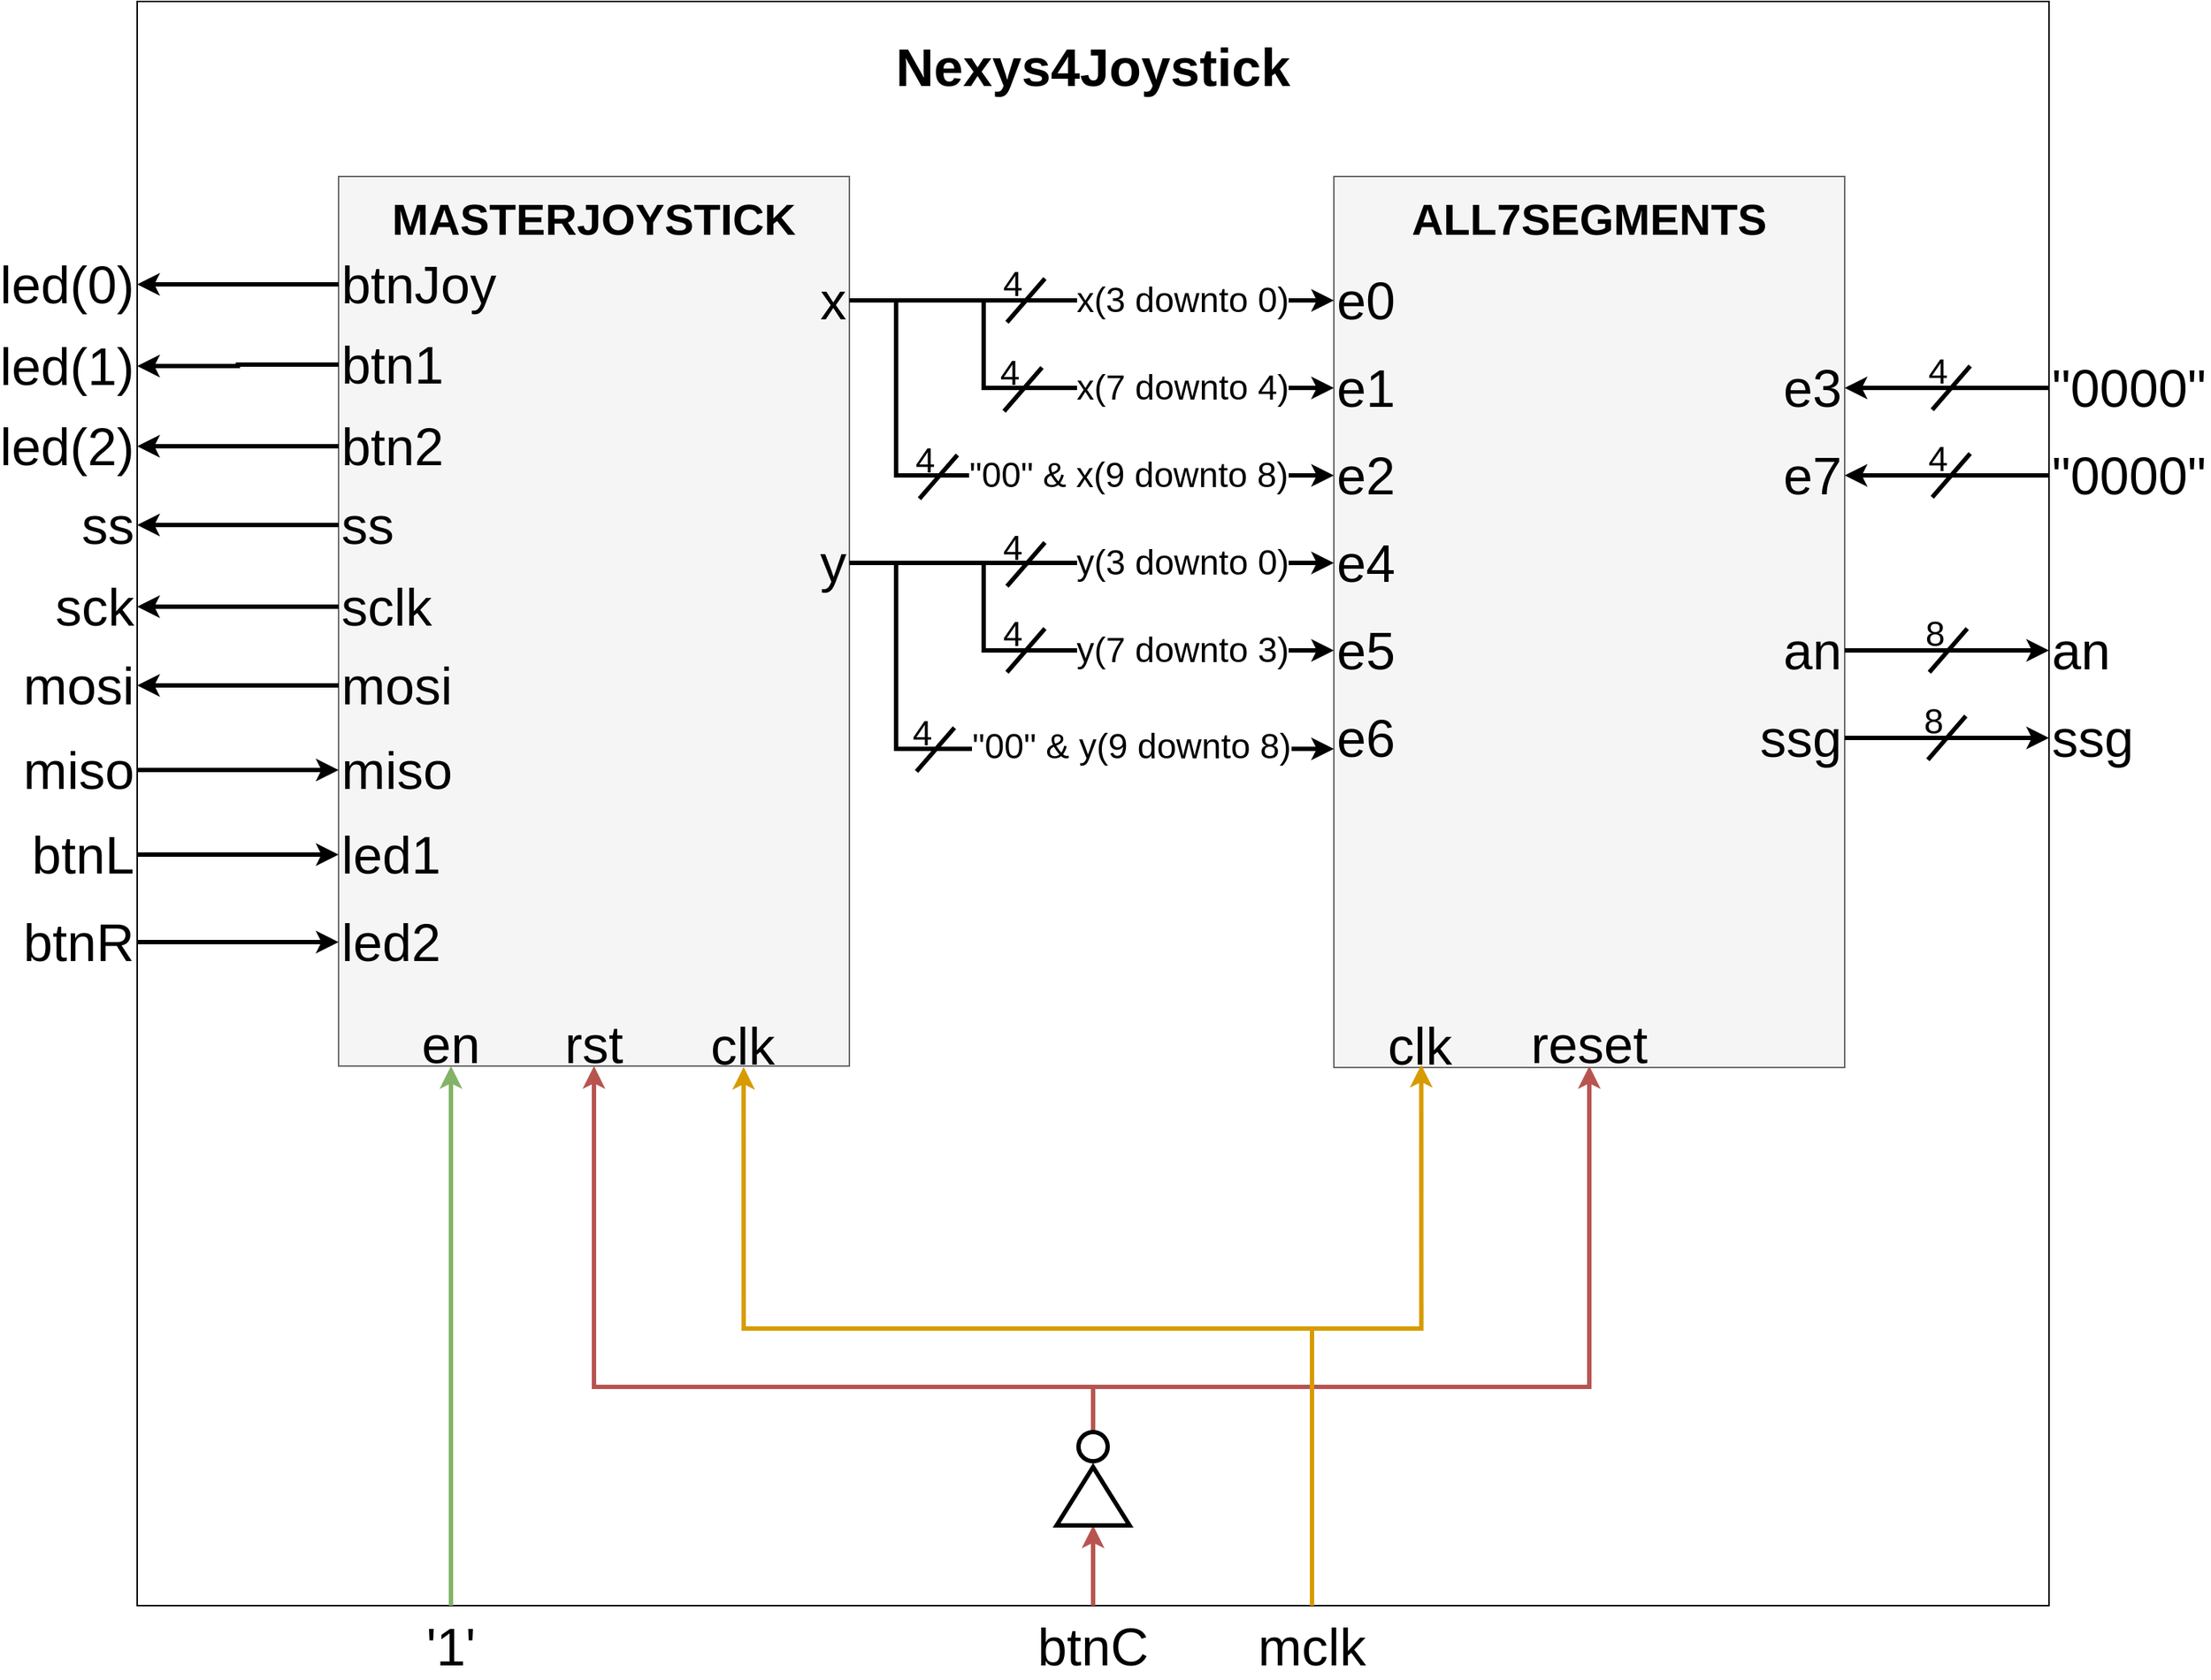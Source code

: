 <mxfile version="15.1.2" type="device"><diagram id="0JZVeaBaCOqlzvXXIvph" name="Page-1"><mxGraphModel dx="3374" dy="1416" grid="1" gridSize="10" guides="1" tooltips="1" connect="1" arrows="1" fold="1" page="1" pageScale="1" pageWidth="850" pageHeight="1100" math="0" shadow="0"><root><mxCell id="0"/><mxCell id="1" parent="0"/><mxCell id="cUt4oaNHNTOX0ARGTaPh-2" value="" style="rounded=0;whiteSpace=wrap;html=1;" vertex="1" parent="1"><mxGeometry x="-460" width="1310" height="1100" as="geometry"/></mxCell><mxCell id="cUt4oaNHNTOX0ARGTaPh-3" value="&lt;b&gt;&lt;font style=&quot;font-size: 36px&quot;&gt;Nexys4Joystick&lt;/font&gt;&lt;/b&gt;" style="text;html=1;strokeColor=none;fillColor=none;align=center;verticalAlign=middle;whiteSpace=wrap;rounded=0;" vertex="1" parent="1"><mxGeometry x="10" y="20" width="370" height="50" as="geometry"/></mxCell><mxCell id="cUt4oaNHNTOX0ARGTaPh-4" value="" style="rounded=0;whiteSpace=wrap;html=1;fillColor=#f5f5f5;strokeColor=#666666;fontColor=#333333;" vertex="1" parent="1"><mxGeometry x="-322" y="120" width="350" height="610" as="geometry"/></mxCell><mxCell id="cUt4oaNHNTOX0ARGTaPh-5" value="&lt;font size=&quot;1&quot;&gt;&lt;b style=&quot;font-size: 30px&quot;&gt;MASTERJOYSTICK&lt;/b&gt;&lt;/font&gt;" style="text;html=1;strokeColor=none;fillColor=none;align=center;verticalAlign=bottom;whiteSpace=wrap;rounded=0;" vertex="1" parent="1"><mxGeometry x="-322" y="120" width="350" height="50" as="geometry"/></mxCell><mxCell id="cUt4oaNHNTOX0ARGTaPh-6" value="" style="rounded=0;whiteSpace=wrap;html=1;fillColor=#f5f5f5;strokeColor=#666666;fontColor=#333333;" vertex="1" parent="1"><mxGeometry x="360" y="120" width="350" height="611" as="geometry"/></mxCell><mxCell id="cUt4oaNHNTOX0ARGTaPh-7" value="&lt;font size=&quot;1&quot;&gt;&lt;b style=&quot;font-size: 30px&quot;&gt;ALL7SEGMENTS&lt;/b&gt;&lt;/font&gt;" style="text;html=1;strokeColor=none;fillColor=none;align=center;verticalAlign=bottom;whiteSpace=wrap;rounded=0;" vertex="1" parent="1"><mxGeometry x="360" y="120" width="350" height="50" as="geometry"/></mxCell><mxCell id="cUt4oaNHNTOX0ARGTaPh-14" value="reset" style="text;html=1;strokeColor=none;fillColor=none;align=center;verticalAlign=middle;whiteSpace=wrap;rounded=0;fontSize=36;" vertex="1" parent="1"><mxGeometry x="490" y="700" width="90" height="30" as="geometry"/></mxCell><mxCell id="cUt4oaNHNTOX0ARGTaPh-15" value="rst" style="text;html=1;strokeColor=none;fillColor=none;align=center;verticalAlign=middle;whiteSpace=wrap;rounded=0;fontSize=36;" vertex="1" parent="1"><mxGeometry x="-192" y="700" width="90" height="30" as="geometry"/></mxCell><mxCell id="cUt4oaNHNTOX0ARGTaPh-19" style="edgeStyle=orthogonalEdgeStyle;rounded=0;orthogonalLoop=1;jettySize=auto;html=1;entryX=0;entryY=0.5;entryDx=0;entryDy=0;strokeWidth=3;fillColor=#f8cecc;strokeColor=#b85450;" edge="1" parent="1" source="cUt4oaNHNTOX0ARGTaPh-16" target="cUt4oaNHNTOX0ARGTaPh-17"><mxGeometry relative="1" as="geometry"/></mxCell><mxCell id="cUt4oaNHNTOX0ARGTaPh-16" value="btnC" style="text;html=1;strokeColor=none;fillColor=none;align=center;verticalAlign=top;whiteSpace=wrap;rounded=0;fontSize=36;" vertex="1" parent="1"><mxGeometry x="150" y="1100" width="90" height="40" as="geometry"/></mxCell><mxCell id="cUt4oaNHNTOX0ARGTaPh-17" value="" style="triangle;whiteSpace=wrap;html=1;align=center;verticalAlign=middle;rotation=-90;strokeWidth=3;" vertex="1" parent="1"><mxGeometry x="175" y="1000" width="40" height="50" as="geometry"/></mxCell><mxCell id="cUt4oaNHNTOX0ARGTaPh-20" style="edgeStyle=orthogonalEdgeStyle;rounded=0;orthogonalLoop=1;jettySize=auto;html=1;entryX=0.5;entryY=1;entryDx=0;entryDy=0;strokeWidth=3;fillColor=#f8cecc;strokeColor=#b85450;" edge="1" parent="1" source="cUt4oaNHNTOX0ARGTaPh-18" target="cUt4oaNHNTOX0ARGTaPh-14"><mxGeometry relative="1" as="geometry"><Array as="points"><mxPoint x="195" y="950"/><mxPoint x="535" y="950"/></Array></mxGeometry></mxCell><mxCell id="cUt4oaNHNTOX0ARGTaPh-21" style="edgeStyle=orthogonalEdgeStyle;rounded=0;orthogonalLoop=1;jettySize=auto;html=1;entryX=0.5;entryY=1;entryDx=0;entryDy=0;strokeWidth=3;fillColor=#f8cecc;strokeColor=#b85450;" edge="1" parent="1" source="cUt4oaNHNTOX0ARGTaPh-18" target="cUt4oaNHNTOX0ARGTaPh-15"><mxGeometry relative="1" as="geometry"><Array as="points"><mxPoint x="195" y="950"/><mxPoint x="-147" y="950"/></Array></mxGeometry></mxCell><mxCell id="cUt4oaNHNTOX0ARGTaPh-18" value="" style="ellipse;whiteSpace=wrap;html=1;aspect=fixed;strokeWidth=3;align=center;verticalAlign=middle;" vertex="1" parent="1"><mxGeometry x="185" y="981" width="20" height="20" as="geometry"/></mxCell><mxCell id="cUt4oaNHNTOX0ARGTaPh-23" style="edgeStyle=orthogonalEdgeStyle;rounded=0;orthogonalLoop=1;jettySize=auto;html=1;entryX=0.171;entryY=0.997;entryDx=0;entryDy=0;entryPerimeter=0;strokeWidth=3;fillColor=#ffe6cc;strokeColor=#d79b00;" edge="1" parent="1" source="cUt4oaNHNTOX0ARGTaPh-22" target="cUt4oaNHNTOX0ARGTaPh-6"><mxGeometry relative="1" as="geometry"><Array as="points"><mxPoint x="345" y="910"/><mxPoint x="420" y="910"/></Array></mxGeometry></mxCell><mxCell id="cUt4oaNHNTOX0ARGTaPh-24" style="edgeStyle=orthogonalEdgeStyle;rounded=0;orthogonalLoop=1;jettySize=auto;html=1;entryX=0.793;entryY=1.001;entryDx=0;entryDy=0;entryPerimeter=0;strokeWidth=3;fillColor=#ffe6cc;strokeColor=#d79b00;" edge="1" parent="1" source="cUt4oaNHNTOX0ARGTaPh-22" target="cUt4oaNHNTOX0ARGTaPh-4"><mxGeometry relative="1" as="geometry"><Array as="points"><mxPoint x="345" y="910"/><mxPoint x="-44" y="910"/></Array></mxGeometry></mxCell><mxCell id="cUt4oaNHNTOX0ARGTaPh-22" value="mclk" style="text;html=1;strokeColor=none;fillColor=none;align=center;verticalAlign=top;whiteSpace=wrap;rounded=0;fontSize=36;" vertex="1" parent="1"><mxGeometry x="300" y="1100" width="90" height="40" as="geometry"/></mxCell><mxCell id="cUt4oaNHNTOX0ARGTaPh-26" value="clk" style="text;html=1;strokeColor=none;fillColor=none;align=center;verticalAlign=middle;whiteSpace=wrap;rounded=0;fontSize=36;" vertex="1" parent="1"><mxGeometry x="-90" y="701" width="90" height="30" as="geometry"/></mxCell><mxCell id="cUt4oaNHNTOX0ARGTaPh-27" value="clk" style="text;html=1;strokeColor=none;fillColor=none;align=center;verticalAlign=middle;whiteSpace=wrap;rounded=0;fontSize=36;" vertex="1" parent="1"><mxGeometry x="374" y="701" width="90" height="30" as="geometry"/></mxCell><mxCell id="cUt4oaNHNTOX0ARGTaPh-28" value="e0" style="text;html=1;strokeColor=none;fillColor=none;align=left;verticalAlign=middle;whiteSpace=wrap;rounded=0;fontSize=36;" vertex="1" parent="1"><mxGeometry x="360" y="190" width="90" height="30" as="geometry"/></mxCell><mxCell id="cUt4oaNHNTOX0ARGTaPh-29" value="e1" style="text;html=1;strokeColor=none;fillColor=none;align=left;verticalAlign=middle;whiteSpace=wrap;rounded=0;fontSize=36;" vertex="1" parent="1"><mxGeometry x="360" y="250" width="90" height="30" as="geometry"/></mxCell><mxCell id="cUt4oaNHNTOX0ARGTaPh-30" value="e2" style="text;html=1;strokeColor=none;fillColor=none;align=left;verticalAlign=middle;whiteSpace=wrap;rounded=0;fontSize=36;" vertex="1" parent="1"><mxGeometry x="360" y="310" width="90" height="30" as="geometry"/></mxCell><mxCell id="cUt4oaNHNTOX0ARGTaPh-31" value="e4" style="text;html=1;strokeColor=none;fillColor=none;align=left;verticalAlign=middle;whiteSpace=wrap;rounded=0;fontSize=36;" vertex="1" parent="1"><mxGeometry x="360" y="370" width="90" height="30" as="geometry"/></mxCell><mxCell id="cUt4oaNHNTOX0ARGTaPh-32" value="e5" style="text;html=1;strokeColor=none;fillColor=none;align=left;verticalAlign=middle;whiteSpace=wrap;rounded=0;fontSize=36;" vertex="1" parent="1"><mxGeometry x="360" y="430" width="90" height="30" as="geometry"/></mxCell><mxCell id="cUt4oaNHNTOX0ARGTaPh-33" value="e6" style="text;html=1;strokeColor=none;fillColor=none;align=left;verticalAlign=middle;whiteSpace=wrap;rounded=0;fontSize=36;" vertex="1" parent="1"><mxGeometry x="360" y="490" width="90" height="30" as="geometry"/></mxCell><mxCell id="cUt4oaNHNTOX0ARGTaPh-35" value="e3" style="text;html=1;strokeColor=none;fillColor=none;align=right;verticalAlign=middle;whiteSpace=wrap;rounded=0;fontSize=36;" vertex="1" parent="1"><mxGeometry x="620" y="250" width="90" height="30" as="geometry"/></mxCell><mxCell id="cUt4oaNHNTOX0ARGTaPh-49" style="edgeStyle=orthogonalEdgeStyle;rounded=0;orthogonalLoop=1;jettySize=auto;html=1;entryX=0;entryY=0.5;entryDx=0;entryDy=0;fontSize=20;strokeWidth=3;" edge="1" parent="1" source="cUt4oaNHNTOX0ARGTaPh-36" target="cUt4oaNHNTOX0ARGTaPh-31"><mxGeometry relative="1" as="geometry"/></mxCell><mxCell id="cUt4oaNHNTOX0ARGTaPh-52" value="y(3 downto 0)" style="edgeLabel;html=1;align=center;verticalAlign=middle;resizable=0;points=[];fontSize=24;" vertex="1" connectable="0" parent="cUt4oaNHNTOX0ARGTaPh-49"><mxGeometry x="0.309" y="-2" relative="1" as="geometry"><mxPoint x="10" y="-2" as="offset"/></mxGeometry></mxCell><mxCell id="cUt4oaNHNTOX0ARGTaPh-50" style="edgeStyle=orthogonalEdgeStyle;rounded=0;orthogonalLoop=1;jettySize=auto;html=1;entryX=0;entryY=0.5;entryDx=0;entryDy=0;fontSize=20;strokeWidth=3;" edge="1" parent="1" source="cUt4oaNHNTOX0ARGTaPh-36" target="cUt4oaNHNTOX0ARGTaPh-32"><mxGeometry relative="1" as="geometry"><Array as="points"><mxPoint x="120" y="385"/><mxPoint x="120" y="445"/></Array></mxGeometry></mxCell><mxCell id="cUt4oaNHNTOX0ARGTaPh-53" value="y(7 downto 3)" style="edgeLabel;html=1;align=center;verticalAlign=middle;resizable=0;points=[];fontSize=24;" vertex="1" connectable="0" parent="cUt4oaNHNTOX0ARGTaPh-50"><mxGeometry x="0.39" y="3" relative="1" as="geometry"><mxPoint x="15" y="3" as="offset"/></mxGeometry></mxCell><mxCell id="cUt4oaNHNTOX0ARGTaPh-51" style="edgeStyle=orthogonalEdgeStyle;rounded=0;orthogonalLoop=1;jettySize=auto;html=1;entryX=0;entryY=0.75;entryDx=0;entryDy=0;fontSize=20;strokeWidth=3;" edge="1" parent="1" source="cUt4oaNHNTOX0ARGTaPh-36" target="cUt4oaNHNTOX0ARGTaPh-33"><mxGeometry relative="1" as="geometry"><Array as="points"><mxPoint x="60" y="385"/><mxPoint x="60" y="512"/></Array></mxGeometry></mxCell><mxCell id="cUt4oaNHNTOX0ARGTaPh-56" value="&quot;00&quot; &amp;amp; y(9 downto 8)" style="edgeLabel;html=1;align=center;verticalAlign=middle;resizable=0;points=[];fontSize=24;" vertex="1" connectable="0" parent="cUt4oaNHNTOX0ARGTaPh-51"><mxGeometry x="0.24" y="-2" relative="1" as="geometry"><mxPoint x="35" y="-4" as="offset"/></mxGeometry></mxCell><mxCell id="cUt4oaNHNTOX0ARGTaPh-36" value="y" style="text;html=1;strokeColor=none;fillColor=none;align=right;verticalAlign=middle;whiteSpace=wrap;rounded=0;fontSize=36;" vertex="1" parent="1"><mxGeometry x="-62" y="370" width="90" height="30" as="geometry"/></mxCell><mxCell id="cUt4oaNHNTOX0ARGTaPh-38" style="edgeStyle=orthogonalEdgeStyle;rounded=0;orthogonalLoop=1;jettySize=auto;html=1;entryX=0;entryY=0.5;entryDx=0;entryDy=0;strokeWidth=3;" edge="1" parent="1" source="cUt4oaNHNTOX0ARGTaPh-37" target="cUt4oaNHNTOX0ARGTaPh-28"><mxGeometry relative="1" as="geometry"/></mxCell><mxCell id="cUt4oaNHNTOX0ARGTaPh-39" value="&lt;font style=&quot;font-size: 24px;&quot;&gt;x(3 downto 0)&lt;/font&gt;" style="edgeLabel;html=1;align=center;verticalAlign=middle;resizable=0;points=[];fontSize=24;" vertex="1" connectable="0" parent="cUt4oaNHNTOX0ARGTaPh-38"><mxGeometry x="0.159" y="2" relative="1" as="geometry"><mxPoint x="35" y="2" as="offset"/></mxGeometry></mxCell><mxCell id="cUt4oaNHNTOX0ARGTaPh-40" style="edgeStyle=orthogonalEdgeStyle;rounded=0;orthogonalLoop=1;jettySize=auto;html=1;entryX=0;entryY=0.5;entryDx=0;entryDy=0;strokeWidth=3;" edge="1" parent="1" source="cUt4oaNHNTOX0ARGTaPh-37" target="cUt4oaNHNTOX0ARGTaPh-29"><mxGeometry relative="1" as="geometry"><Array as="points"><mxPoint x="120" y="205"/><mxPoint x="120" y="265"/></Array></mxGeometry></mxCell><mxCell id="cUt4oaNHNTOX0ARGTaPh-55" value="x(7 downto 4)" style="edgeLabel;html=1;align=center;verticalAlign=middle;resizable=0;points=[];fontSize=24;" vertex="1" connectable="0" parent="cUt4oaNHNTOX0ARGTaPh-40"><mxGeometry x="0.355" y="-3" relative="1" as="geometry"><mxPoint x="22" y="-3" as="offset"/></mxGeometry></mxCell><mxCell id="cUt4oaNHNTOX0ARGTaPh-42" style="edgeStyle=orthogonalEdgeStyle;rounded=0;orthogonalLoop=1;jettySize=auto;html=1;entryX=0;entryY=0.5;entryDx=0;entryDy=0;strokeWidth=3;" edge="1" parent="1" source="cUt4oaNHNTOX0ARGTaPh-37" target="cUt4oaNHNTOX0ARGTaPh-30"><mxGeometry relative="1" as="geometry"><Array as="points"><mxPoint x="60" y="205"/><mxPoint x="60" y="325"/></Array></mxGeometry></mxCell><mxCell id="cUt4oaNHNTOX0ARGTaPh-47" value="&quot;00&quot; &amp;amp; x(9 downto 8)" style="edgeLabel;html=1;align=center;verticalAlign=middle;resizable=0;points=[];fontSize=24;" vertex="1" connectable="0" parent="cUt4oaNHNTOX0ARGTaPh-42"><mxGeometry x="0.64" y="-2" relative="1" as="geometry"><mxPoint x="-60" y="-2" as="offset"/></mxGeometry></mxCell><mxCell id="cUt4oaNHNTOX0ARGTaPh-37" value="x" style="text;html=1;strokeColor=none;fillColor=none;align=right;verticalAlign=middle;whiteSpace=wrap;rounded=0;fontSize=36;" vertex="1" parent="1"><mxGeometry x="-62" y="190" width="90" height="30" as="geometry"/></mxCell><mxCell id="cUt4oaNHNTOX0ARGTaPh-58" style="edgeStyle=orthogonalEdgeStyle;rounded=0;orthogonalLoop=1;jettySize=auto;html=1;entryX=1;entryY=0.5;entryDx=0;entryDy=0;fontSize=24;strokeWidth=3;" edge="1" parent="1" source="cUt4oaNHNTOX0ARGTaPh-57" target="cUt4oaNHNTOX0ARGTaPh-35"><mxGeometry relative="1" as="geometry"/></mxCell><mxCell id="cUt4oaNHNTOX0ARGTaPh-57" value="&quot;0000&quot;" style="text;html=1;strokeColor=none;fillColor=none;align=left;verticalAlign=middle;whiteSpace=wrap;rounded=0;fontSize=36;" vertex="1" parent="1"><mxGeometry x="850" y="250" width="110" height="30" as="geometry"/></mxCell><mxCell id="cUt4oaNHNTOX0ARGTaPh-59" value="e7" style="text;html=1;strokeColor=none;fillColor=none;align=right;verticalAlign=middle;whiteSpace=wrap;rounded=0;fontSize=36;" vertex="1" parent="1"><mxGeometry x="620" y="310" width="90" height="30" as="geometry"/></mxCell><mxCell id="cUt4oaNHNTOX0ARGTaPh-60" style="edgeStyle=orthogonalEdgeStyle;rounded=0;orthogonalLoop=1;jettySize=auto;html=1;entryX=1;entryY=0.5;entryDx=0;entryDy=0;fontSize=24;strokeWidth=3;" edge="1" parent="1" source="cUt4oaNHNTOX0ARGTaPh-61" target="cUt4oaNHNTOX0ARGTaPh-59"><mxGeometry relative="1" as="geometry"/></mxCell><mxCell id="cUt4oaNHNTOX0ARGTaPh-61" value="&quot;0000&quot;" style="text;html=1;strokeColor=none;fillColor=none;align=left;verticalAlign=middle;whiteSpace=wrap;rounded=0;fontSize=36;" vertex="1" parent="1"><mxGeometry x="850" y="310" width="110" height="30" as="geometry"/></mxCell><mxCell id="cUt4oaNHNTOX0ARGTaPh-66" style="edgeStyle=orthogonalEdgeStyle;rounded=0;orthogonalLoop=1;jettySize=auto;html=1;entryX=0;entryY=0.5;entryDx=0;entryDy=0;fontSize=24;strokeWidth=3;" edge="1" parent="1" source="cUt4oaNHNTOX0ARGTaPh-62" target="cUt4oaNHNTOX0ARGTaPh-64"><mxGeometry relative="1" as="geometry"/></mxCell><mxCell id="cUt4oaNHNTOX0ARGTaPh-62" value="an" style="text;html=1;strokeColor=none;fillColor=none;align=right;verticalAlign=middle;whiteSpace=wrap;rounded=0;fontSize=36;" vertex="1" parent="1"><mxGeometry x="620" y="430" width="90" height="30" as="geometry"/></mxCell><mxCell id="cUt4oaNHNTOX0ARGTaPh-67" style="edgeStyle=orthogonalEdgeStyle;rounded=0;orthogonalLoop=1;jettySize=auto;html=1;entryX=0;entryY=0.5;entryDx=0;entryDy=0;fontSize=24;strokeWidth=3;" edge="1" parent="1" source="cUt4oaNHNTOX0ARGTaPh-63" target="cUt4oaNHNTOX0ARGTaPh-65"><mxGeometry relative="1" as="geometry"/></mxCell><mxCell id="cUt4oaNHNTOX0ARGTaPh-63" value="ssg" style="text;html=1;strokeColor=none;fillColor=none;align=right;verticalAlign=middle;whiteSpace=wrap;rounded=0;fontSize=36;" vertex="1" parent="1"><mxGeometry x="620" y="490" width="90" height="30" as="geometry"/></mxCell><mxCell id="cUt4oaNHNTOX0ARGTaPh-64" value="an" style="text;html=1;strokeColor=none;fillColor=none;align=left;verticalAlign=middle;whiteSpace=wrap;rounded=0;fontSize=36;" vertex="1" parent="1"><mxGeometry x="850" y="430" width="90" height="30" as="geometry"/></mxCell><mxCell id="cUt4oaNHNTOX0ARGTaPh-65" value="ssg" style="text;html=1;strokeColor=none;fillColor=none;align=left;verticalAlign=middle;whiteSpace=wrap;rounded=0;fontSize=36;" vertex="1" parent="1"><mxGeometry x="850" y="490" width="90" height="30" as="geometry"/></mxCell><mxCell id="cUt4oaNHNTOX0ARGTaPh-68" value="" style="endArrow=none;html=1;strokeWidth=3;fontSize=15;" edge="1" parent="1"><mxGeometry width="50" height="50" relative="1" as="geometry"><mxPoint x="770" y="280" as="sourcePoint"/><mxPoint x="796" y="250" as="targetPoint"/></mxGeometry></mxCell><mxCell id="cUt4oaNHNTOX0ARGTaPh-69" value="" style="endArrow=none;html=1;strokeWidth=3;fontSize=15;" edge="1" parent="1"><mxGeometry width="50" height="50" relative="1" as="geometry"><mxPoint x="770" y="340" as="sourcePoint"/><mxPoint x="796" y="310" as="targetPoint"/></mxGeometry></mxCell><mxCell id="cUt4oaNHNTOX0ARGTaPh-71" value="4" style="text;html=1;strokeColor=none;fillColor=none;align=center;verticalAlign=middle;whiteSpace=wrap;rounded=0;fontSize=24;" vertex="1" parent="1"><mxGeometry x="754" y="244" width="40" height="20" as="geometry"/></mxCell><mxCell id="cUt4oaNHNTOX0ARGTaPh-72" value="4" style="text;html=1;strokeColor=none;fillColor=none;align=center;verticalAlign=middle;whiteSpace=wrap;rounded=0;fontSize=24;" vertex="1" parent="1"><mxGeometry x="754" y="304" width="40" height="20" as="geometry"/></mxCell><mxCell id="cUt4oaNHNTOX0ARGTaPh-73" value="" style="endArrow=none;html=1;strokeWidth=3;fontSize=15;" edge="1" parent="1"><mxGeometry width="50" height="50" relative="1" as="geometry"><mxPoint x="768" y="460" as="sourcePoint"/><mxPoint x="794" y="430" as="targetPoint"/></mxGeometry></mxCell><mxCell id="cUt4oaNHNTOX0ARGTaPh-74" value="8" style="text;html=1;strokeColor=none;fillColor=none;align=center;verticalAlign=middle;whiteSpace=wrap;rounded=0;fontSize=24;" vertex="1" parent="1"><mxGeometry x="752" y="424" width="40" height="20" as="geometry"/></mxCell><mxCell id="cUt4oaNHNTOX0ARGTaPh-75" value="" style="endArrow=none;html=1;strokeWidth=3;fontSize=15;" edge="1" parent="1"><mxGeometry width="50" height="50" relative="1" as="geometry"><mxPoint x="767" y="520" as="sourcePoint"/><mxPoint x="793" y="490" as="targetPoint"/></mxGeometry></mxCell><mxCell id="cUt4oaNHNTOX0ARGTaPh-76" value="8" style="text;html=1;strokeColor=none;fillColor=none;align=center;verticalAlign=middle;whiteSpace=wrap;rounded=0;fontSize=24;" vertex="1" parent="1"><mxGeometry x="751" y="484" width="40" height="20" as="geometry"/></mxCell><mxCell id="cUt4oaNHNTOX0ARGTaPh-77" value="" style="endArrow=none;html=1;strokeWidth=3;fontSize=15;" edge="1" parent="1"><mxGeometry width="50" height="50" relative="1" as="geometry"><mxPoint x="136" y="220" as="sourcePoint"/><mxPoint x="162" y="190" as="targetPoint"/></mxGeometry></mxCell><mxCell id="cUt4oaNHNTOX0ARGTaPh-78" value="4" style="text;html=1;strokeColor=none;fillColor=none;align=center;verticalAlign=middle;whiteSpace=wrap;rounded=0;fontSize=24;" vertex="1" parent="1"><mxGeometry x="120" y="184" width="40" height="20" as="geometry"/></mxCell><mxCell id="cUt4oaNHNTOX0ARGTaPh-79" value="" style="endArrow=none;html=1;strokeWidth=3;fontSize=15;" edge="1" parent="1"><mxGeometry width="50" height="50" relative="1" as="geometry"><mxPoint x="134" y="281" as="sourcePoint"/><mxPoint x="160" y="251" as="targetPoint"/></mxGeometry></mxCell><mxCell id="cUt4oaNHNTOX0ARGTaPh-80" value="4" style="text;html=1;strokeColor=none;fillColor=none;align=center;verticalAlign=middle;whiteSpace=wrap;rounded=0;fontSize=24;" vertex="1" parent="1"><mxGeometry x="118" y="245" width="40" height="20" as="geometry"/></mxCell><mxCell id="cUt4oaNHNTOX0ARGTaPh-81" value="" style="endArrow=none;html=1;strokeWidth=3;fontSize=15;" edge="1" parent="1"><mxGeometry width="50" height="50" relative="1" as="geometry"><mxPoint x="76" y="341" as="sourcePoint"/><mxPoint x="102" y="311" as="targetPoint"/></mxGeometry></mxCell><mxCell id="cUt4oaNHNTOX0ARGTaPh-82" value="4" style="text;html=1;strokeColor=none;fillColor=none;align=center;verticalAlign=middle;whiteSpace=wrap;rounded=0;fontSize=24;" vertex="1" parent="1"><mxGeometry x="60" y="305" width="40" height="20" as="geometry"/></mxCell><mxCell id="cUt4oaNHNTOX0ARGTaPh-83" value="" style="endArrow=none;html=1;strokeWidth=3;fontSize=15;" edge="1" parent="1"><mxGeometry width="50" height="50" relative="1" as="geometry"><mxPoint x="136" y="401" as="sourcePoint"/><mxPoint x="162" y="371" as="targetPoint"/></mxGeometry></mxCell><mxCell id="cUt4oaNHNTOX0ARGTaPh-84" value="4" style="text;html=1;strokeColor=none;fillColor=none;align=center;verticalAlign=middle;whiteSpace=wrap;rounded=0;fontSize=24;" vertex="1" parent="1"><mxGeometry x="120" y="365" width="40" height="20" as="geometry"/></mxCell><mxCell id="cUt4oaNHNTOX0ARGTaPh-85" value="" style="endArrow=none;html=1;strokeWidth=3;fontSize=15;" edge="1" parent="1"><mxGeometry width="50" height="50" relative="1" as="geometry"><mxPoint x="136" y="460" as="sourcePoint"/><mxPoint x="162" y="430" as="targetPoint"/></mxGeometry></mxCell><mxCell id="cUt4oaNHNTOX0ARGTaPh-86" value="4" style="text;html=1;strokeColor=none;fillColor=none;align=center;verticalAlign=middle;whiteSpace=wrap;rounded=0;fontSize=24;" vertex="1" parent="1"><mxGeometry x="120" y="424" width="40" height="20" as="geometry"/></mxCell><mxCell id="cUt4oaNHNTOX0ARGTaPh-87" value="" style="endArrow=none;html=1;strokeWidth=3;fontSize=15;" edge="1" parent="1"><mxGeometry width="50" height="50" relative="1" as="geometry"><mxPoint x="74" y="528" as="sourcePoint"/><mxPoint x="100" y="498" as="targetPoint"/></mxGeometry></mxCell><mxCell id="cUt4oaNHNTOX0ARGTaPh-88" value="4" style="text;html=1;strokeColor=none;fillColor=none;align=center;verticalAlign=middle;whiteSpace=wrap;rounded=0;fontSize=24;" vertex="1" parent="1"><mxGeometry x="58" y="492" width="40" height="20" as="geometry"/></mxCell><mxCell id="cUt4oaNHNTOX0ARGTaPh-89" value="en" style="text;html=1;strokeColor=none;fillColor=none;align=center;verticalAlign=middle;whiteSpace=wrap;rounded=0;fontSize=36;" vertex="1" parent="1"><mxGeometry x="-290" y="700" width="90" height="30" as="geometry"/></mxCell><mxCell id="cUt4oaNHNTOX0ARGTaPh-91" style="edgeStyle=orthogonalEdgeStyle;rounded=0;orthogonalLoop=1;jettySize=auto;html=1;entryX=0.5;entryY=1;entryDx=0;entryDy=0;fontSize=24;strokeWidth=3;fillColor=#d5e8d4;strokeColor=#82b366;" edge="1" parent="1" source="cUt4oaNHNTOX0ARGTaPh-90" target="cUt4oaNHNTOX0ARGTaPh-89"><mxGeometry relative="1" as="geometry"/></mxCell><mxCell id="cUt4oaNHNTOX0ARGTaPh-90" value="'1'" style="text;html=1;strokeColor=none;fillColor=none;align=center;verticalAlign=top;whiteSpace=wrap;rounded=0;fontSize=36;" vertex="1" parent="1"><mxGeometry x="-290" y="1100" width="90" height="30" as="geometry"/></mxCell><mxCell id="cUt4oaNHNTOX0ARGTaPh-92" value="led2" style="text;html=1;strokeColor=none;fillColor=none;align=left;verticalAlign=middle;whiteSpace=wrap;rounded=0;fontSize=36;" vertex="1" parent="1"><mxGeometry x="-322" y="630" width="90" height="30" as="geometry"/></mxCell><mxCell id="cUt4oaNHNTOX0ARGTaPh-93" value="led1" style="text;html=1;strokeColor=none;fillColor=none;align=left;verticalAlign=middle;whiteSpace=wrap;rounded=0;fontSize=36;" vertex="1" parent="1"><mxGeometry x="-322" y="570" width="90" height="30" as="geometry"/></mxCell><mxCell id="cUt4oaNHNTOX0ARGTaPh-94" value="miso" style="text;html=1;strokeColor=none;fillColor=none;align=left;verticalAlign=middle;whiteSpace=wrap;rounded=0;fontSize=36;" vertex="1" parent="1"><mxGeometry x="-322" y="512" width="90" height="30" as="geometry"/></mxCell><mxCell id="cUt4oaNHNTOX0ARGTaPh-112" style="edgeStyle=orthogonalEdgeStyle;rounded=0;orthogonalLoop=1;jettySize=auto;html=1;entryX=1;entryY=0.5;entryDx=0;entryDy=0;fontSize=24;strokeWidth=3;" edge="1" parent="1" source="cUt4oaNHNTOX0ARGTaPh-95" target="cUt4oaNHNTOX0ARGTaPh-111"><mxGeometry relative="1" as="geometry"/></mxCell><mxCell id="cUt4oaNHNTOX0ARGTaPh-95" value="mosi" style="text;html=1;strokeColor=none;fillColor=none;align=left;verticalAlign=middle;whiteSpace=wrap;rounded=0;fontSize=36;" vertex="1" parent="1"><mxGeometry x="-322" y="454" width="90" height="30" as="geometry"/></mxCell><mxCell id="cUt4oaNHNTOX0ARGTaPh-110" style="edgeStyle=orthogonalEdgeStyle;rounded=0;orthogonalLoop=1;jettySize=auto;html=1;entryX=1;entryY=0.5;entryDx=0;entryDy=0;fontSize=24;strokeWidth=3;" edge="1" parent="1" source="cUt4oaNHNTOX0ARGTaPh-96" target="cUt4oaNHNTOX0ARGTaPh-109"><mxGeometry relative="1" as="geometry"/></mxCell><mxCell id="cUt4oaNHNTOX0ARGTaPh-96" value="sclk" style="text;html=1;strokeColor=none;fillColor=none;align=left;verticalAlign=middle;whiteSpace=wrap;rounded=0;fontSize=36;" vertex="1" parent="1"><mxGeometry x="-322" y="400" width="90" height="30" as="geometry"/></mxCell><mxCell id="cUt4oaNHNTOX0ARGTaPh-108" style="edgeStyle=orthogonalEdgeStyle;rounded=0;orthogonalLoop=1;jettySize=auto;html=1;entryX=1;entryY=0.5;entryDx=0;entryDy=0;fontSize=24;strokeWidth=3;" edge="1" parent="1" source="cUt4oaNHNTOX0ARGTaPh-97" target="cUt4oaNHNTOX0ARGTaPh-107"><mxGeometry relative="1" as="geometry"/></mxCell><mxCell id="cUt4oaNHNTOX0ARGTaPh-97" value="ss" style="text;html=1;strokeColor=none;fillColor=none;align=left;verticalAlign=middle;whiteSpace=wrap;rounded=0;fontSize=36;" vertex="1" parent="1"><mxGeometry x="-322" y="344" width="90" height="30" as="geometry"/></mxCell><mxCell id="cUt4oaNHNTOX0ARGTaPh-106" style="edgeStyle=orthogonalEdgeStyle;rounded=0;orthogonalLoop=1;jettySize=auto;html=1;entryX=1;entryY=0.5;entryDx=0;entryDy=0;fontSize=24;strokeWidth=3;" edge="1" parent="1" source="cUt4oaNHNTOX0ARGTaPh-98" target="cUt4oaNHNTOX0ARGTaPh-105"><mxGeometry relative="1" as="geometry"/></mxCell><mxCell id="cUt4oaNHNTOX0ARGTaPh-98" value="btn2" style="text;html=1;strokeColor=none;fillColor=none;align=left;verticalAlign=middle;whiteSpace=wrap;rounded=0;fontSize=36;" vertex="1" parent="1"><mxGeometry x="-322" y="290" width="90" height="30" as="geometry"/></mxCell><mxCell id="cUt4oaNHNTOX0ARGTaPh-104" style="edgeStyle=orthogonalEdgeStyle;rounded=0;orthogonalLoop=1;jettySize=auto;html=1;entryX=1;entryY=0.5;entryDx=0;entryDy=0;fontSize=24;strokeWidth=3;" edge="1" parent="1" source="cUt4oaNHNTOX0ARGTaPh-99" target="cUt4oaNHNTOX0ARGTaPh-103"><mxGeometry relative="1" as="geometry"/></mxCell><mxCell id="cUt4oaNHNTOX0ARGTaPh-99" value="btn1" style="text;html=1;strokeColor=none;fillColor=none;align=left;verticalAlign=middle;whiteSpace=wrap;rounded=0;fontSize=36;" vertex="1" parent="1"><mxGeometry x="-322" y="234" width="90" height="30" as="geometry"/></mxCell><mxCell id="cUt4oaNHNTOX0ARGTaPh-102" style="edgeStyle=orthogonalEdgeStyle;rounded=0;orthogonalLoop=1;jettySize=auto;html=1;entryX=1;entryY=0.5;entryDx=0;entryDy=0;fontSize=24;strokeWidth=3;" edge="1" parent="1" source="cUt4oaNHNTOX0ARGTaPh-100" target="cUt4oaNHNTOX0ARGTaPh-101"><mxGeometry relative="1" as="geometry"/></mxCell><mxCell id="cUt4oaNHNTOX0ARGTaPh-100" value="btnJoy" style="text;html=1;strokeColor=none;fillColor=none;align=left;verticalAlign=middle;whiteSpace=wrap;rounded=0;fontSize=36;" vertex="1" parent="1"><mxGeometry x="-322" y="179" width="90" height="30" as="geometry"/></mxCell><mxCell id="cUt4oaNHNTOX0ARGTaPh-101" value="led(0)" style="text;html=1;strokeColor=none;fillColor=none;align=right;verticalAlign=middle;whiteSpace=wrap;rounded=0;fontSize=36;" vertex="1" parent="1"><mxGeometry x="-550" y="179" width="90" height="30" as="geometry"/></mxCell><mxCell id="cUt4oaNHNTOX0ARGTaPh-103" value="led(1)" style="text;html=1;strokeColor=none;fillColor=none;align=right;verticalAlign=middle;whiteSpace=wrap;rounded=0;fontSize=36;" vertex="1" parent="1"><mxGeometry x="-550" y="235" width="90" height="30" as="geometry"/></mxCell><mxCell id="cUt4oaNHNTOX0ARGTaPh-105" value="led(2)" style="text;html=1;strokeColor=none;fillColor=none;align=right;verticalAlign=middle;whiteSpace=wrap;rounded=0;fontSize=36;" vertex="1" parent="1"><mxGeometry x="-550" y="290" width="90" height="30" as="geometry"/></mxCell><mxCell id="cUt4oaNHNTOX0ARGTaPh-107" value="ss" style="text;html=1;strokeColor=none;fillColor=none;align=right;verticalAlign=middle;whiteSpace=wrap;rounded=0;fontSize=36;" vertex="1" parent="1"><mxGeometry x="-550" y="344" width="90" height="30" as="geometry"/></mxCell><mxCell id="cUt4oaNHNTOX0ARGTaPh-109" value="sck" style="text;html=1;strokeColor=none;fillColor=none;align=right;verticalAlign=middle;whiteSpace=wrap;rounded=0;fontSize=36;" vertex="1" parent="1"><mxGeometry x="-550" y="400" width="90" height="30" as="geometry"/></mxCell><mxCell id="cUt4oaNHNTOX0ARGTaPh-111" value="mosi" style="text;html=1;strokeColor=none;fillColor=none;align=right;verticalAlign=middle;whiteSpace=wrap;rounded=0;fontSize=36;" vertex="1" parent="1"><mxGeometry x="-550" y="454" width="90" height="30" as="geometry"/></mxCell><mxCell id="cUt4oaNHNTOX0ARGTaPh-119" style="edgeStyle=orthogonalEdgeStyle;rounded=0;orthogonalLoop=1;jettySize=auto;html=1;entryX=0;entryY=0.5;entryDx=0;entryDy=0;fontSize=24;strokeWidth=3;" edge="1" parent="1" source="cUt4oaNHNTOX0ARGTaPh-113" target="cUt4oaNHNTOX0ARGTaPh-94"><mxGeometry relative="1" as="geometry"/></mxCell><mxCell id="cUt4oaNHNTOX0ARGTaPh-113" value="miso" style="text;html=1;strokeColor=none;fillColor=none;align=right;verticalAlign=middle;whiteSpace=wrap;rounded=0;fontSize=36;" vertex="1" parent="1"><mxGeometry x="-550" y="512" width="90" height="30" as="geometry"/></mxCell><mxCell id="cUt4oaNHNTOX0ARGTaPh-116" style="edgeStyle=orthogonalEdgeStyle;rounded=0;orthogonalLoop=1;jettySize=auto;html=1;fontSize=24;strokeWidth=3;" edge="1" parent="1" source="cUt4oaNHNTOX0ARGTaPh-115" target="cUt4oaNHNTOX0ARGTaPh-93"><mxGeometry relative="1" as="geometry"/></mxCell><mxCell id="cUt4oaNHNTOX0ARGTaPh-115" value="btnL" style="text;html=1;strokeColor=none;fillColor=none;align=right;verticalAlign=middle;whiteSpace=wrap;rounded=0;fontSize=36;" vertex="1" parent="1"><mxGeometry x="-550" y="570" width="90" height="30" as="geometry"/></mxCell><mxCell id="cUt4oaNHNTOX0ARGTaPh-118" style="edgeStyle=orthogonalEdgeStyle;rounded=0;orthogonalLoop=1;jettySize=auto;html=1;entryX=0;entryY=0.5;entryDx=0;entryDy=0;fontSize=24;strokeWidth=3;" edge="1" parent="1" source="cUt4oaNHNTOX0ARGTaPh-117" target="cUt4oaNHNTOX0ARGTaPh-92"><mxGeometry relative="1" as="geometry"/></mxCell><mxCell id="cUt4oaNHNTOX0ARGTaPh-117" value="btnR" style="text;html=1;strokeColor=none;fillColor=none;align=right;verticalAlign=middle;whiteSpace=wrap;rounded=0;fontSize=36;" vertex="1" parent="1"><mxGeometry x="-550" y="630" width="90" height="30" as="geometry"/></mxCell></root></mxGraphModel></diagram></mxfile>